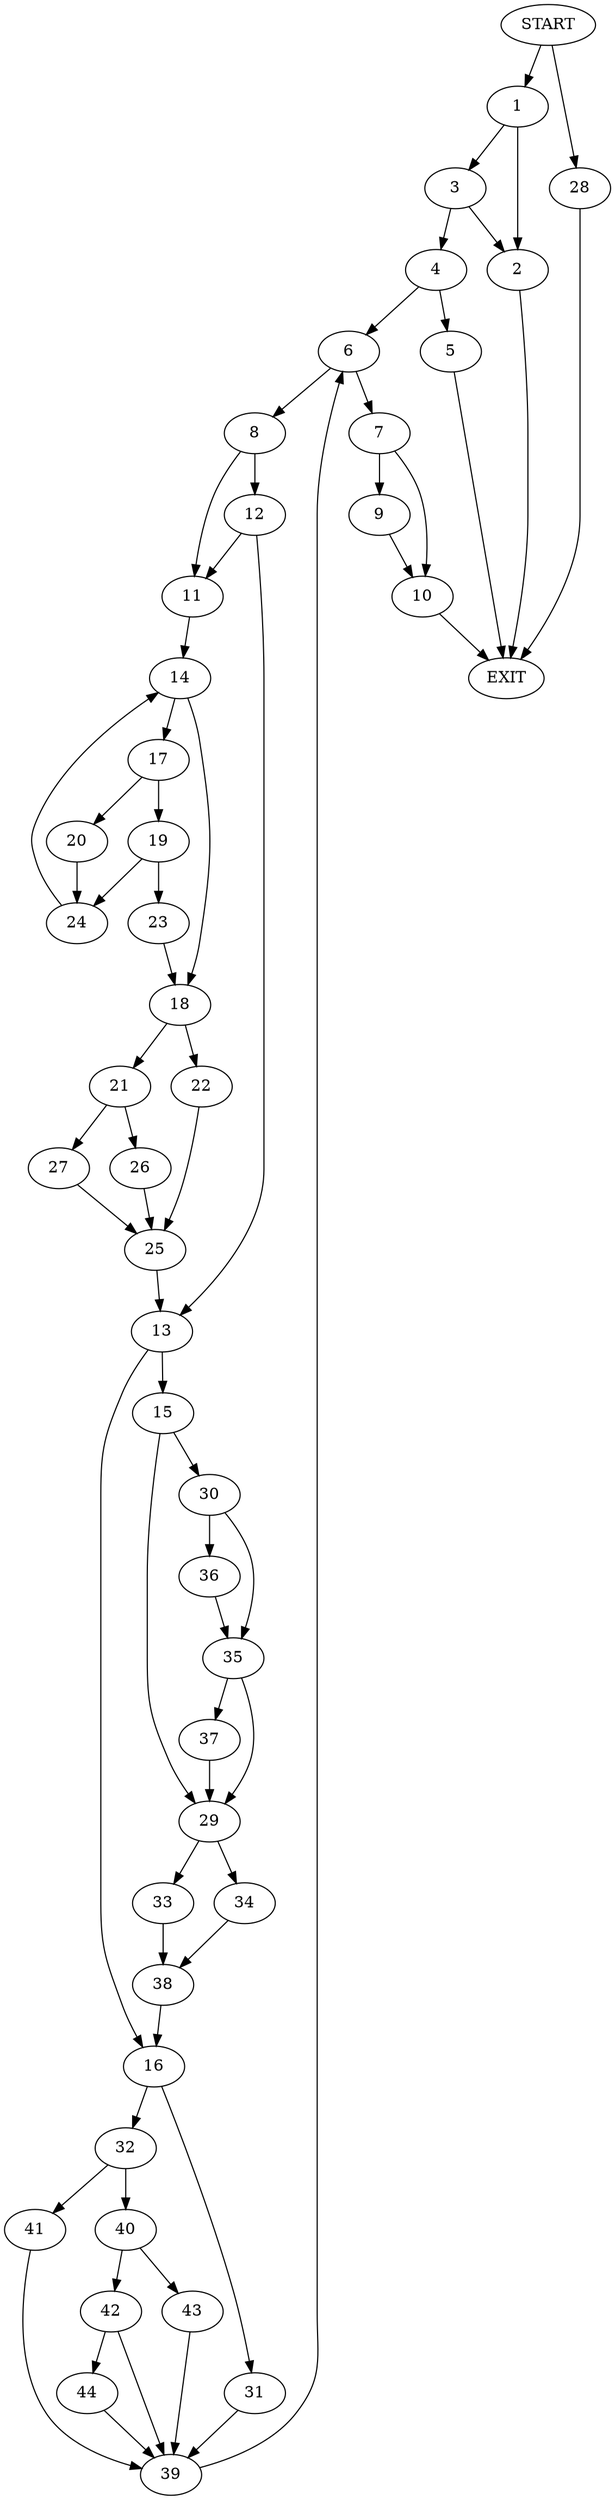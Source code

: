 digraph {
0 [label="START"]
45 [label="EXIT"]
0 -> 1
1 -> 2
1 -> 3
2 -> 45
3 -> 2
3 -> 4
4 -> 5
4 -> 6
5 -> 45
6 -> 7
6 -> 8
7 -> 9
7 -> 10
8 -> 11
8 -> 12
12 -> 11
12 -> 13
11 -> 14
13 -> 15
13 -> 16
14 -> 17
14 -> 18
17 -> 19
17 -> 20
18 -> 21
18 -> 22
19 -> 23
19 -> 24
20 -> 24
24 -> 14
23 -> 18
22 -> 25
21 -> 26
21 -> 27
26 -> 25
27 -> 25
25 -> 13
0 -> 28
28 -> 45
15 -> 29
15 -> 30
16 -> 31
16 -> 32
29 -> 33
29 -> 34
30 -> 35
30 -> 36
35 -> 37
35 -> 29
36 -> 35
37 -> 29
33 -> 38
34 -> 38
38 -> 16
31 -> 39
32 -> 40
32 -> 41
39 -> 6
40 -> 42
40 -> 43
41 -> 39
43 -> 39
42 -> 39
42 -> 44
44 -> 39
10 -> 45
9 -> 10
}
